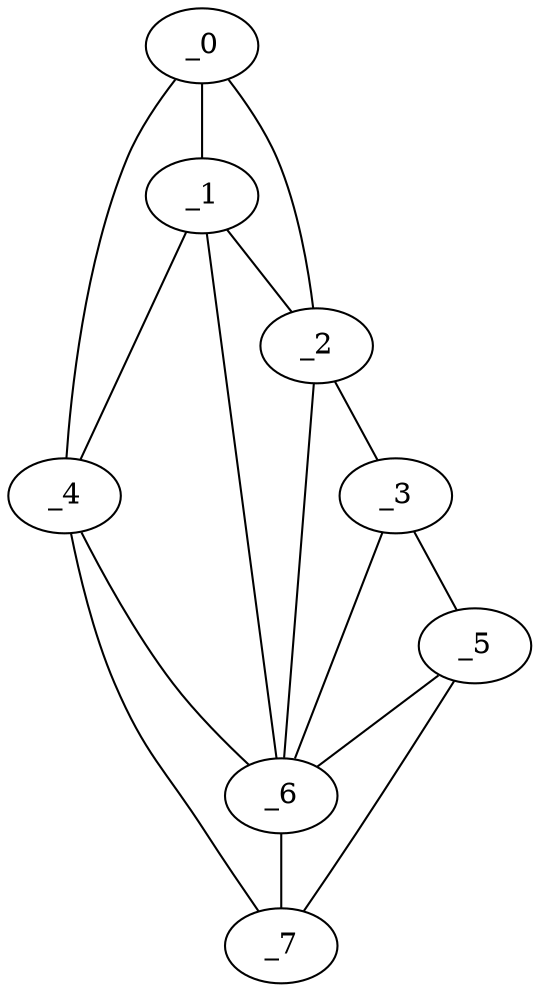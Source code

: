 graph "obj18__150.gxl" {
	_0	 [x=13,
		y=17];
	_1	 [x=61,
		y=15];
	_0 -- _1	 [valence=2];
	_2	 [x=88,
		y=6];
	_0 -- _2	 [valence=1];
	_4	 [x=98,
		y=115];
	_0 -- _4	 [valence=1];
	_1 -- _2	 [valence=2];
	_1 -- _4	 [valence=2];
	_6	 [x=114,
		y=31];
	_1 -- _6	 [valence=2];
	_3	 [x=97,
		y=7];
	_2 -- _3	 [valence=1];
	_2 -- _6	 [valence=1];
	_5	 [x=112,
		y=14];
	_3 -- _5	 [valence=1];
	_3 -- _6	 [valence=2];
	_4 -- _6	 [valence=1];
	_7	 [x=117,
		y=22];
	_4 -- _7	 [valence=1];
	_5 -- _6	 [valence=2];
	_5 -- _7	 [valence=1];
	_6 -- _7	 [valence=2];
}
